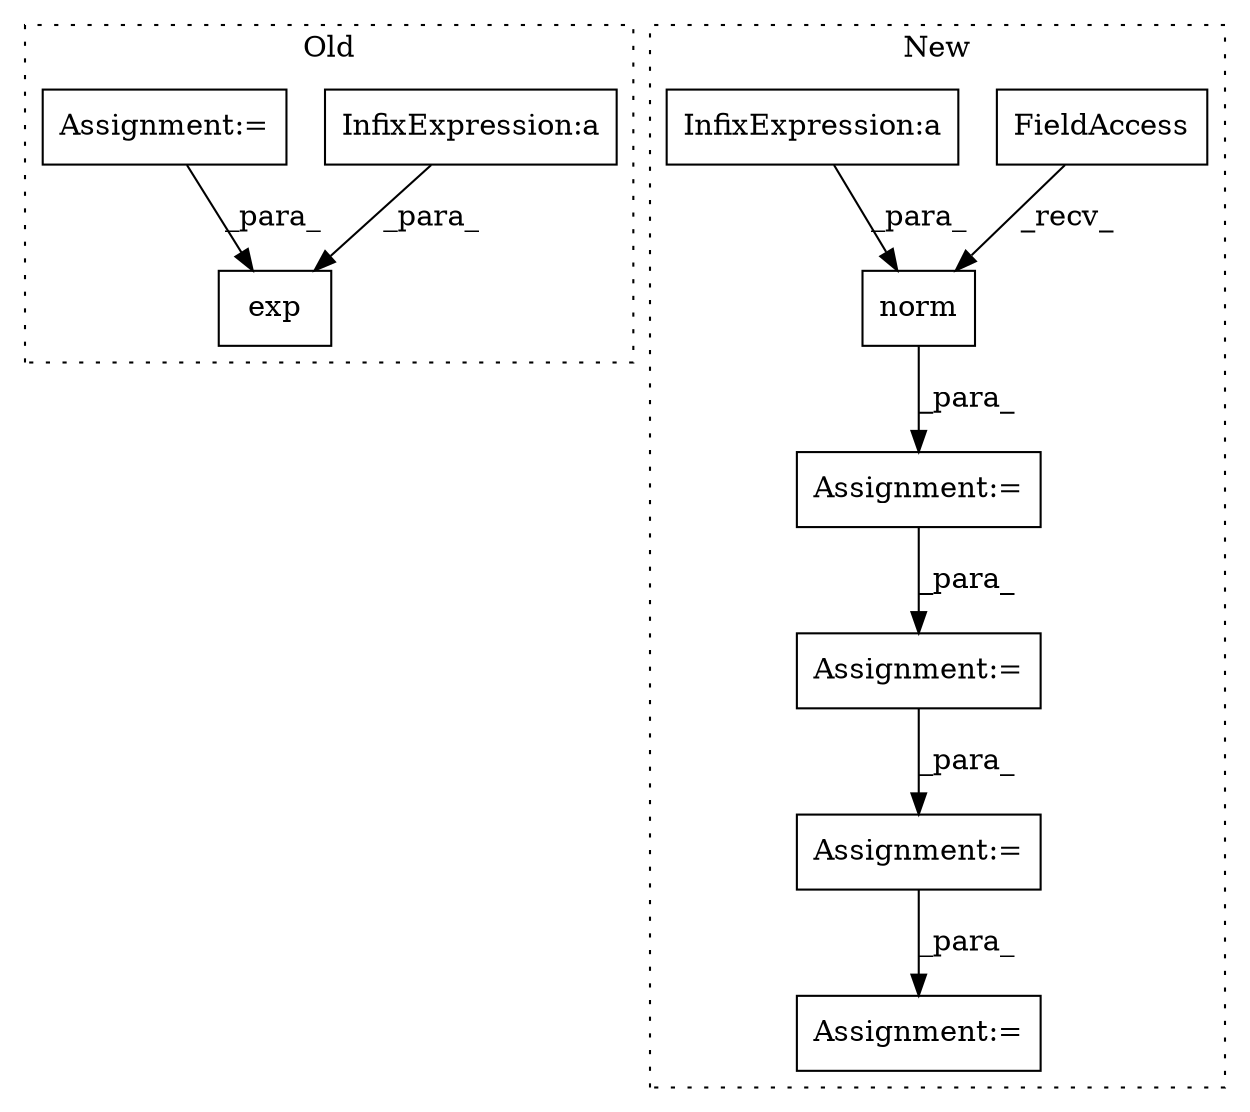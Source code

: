 digraph G {
subgraph cluster0 {
1 [label="exp" a="32" s="1514,1544" l="4,1" shape="box"];
6 [label="InfixExpression:a" a="27" s="1442" l="3" shape="box"];
7 [label="Assignment:=" a="7" s="1230" l="8" shape="box"];
label = "Old";
style="dotted";
}
subgraph cluster1 {
2 [label="norm" a="32" s="6206,6220" l="5,1" shape="box"];
3 [label="Assignment:=" a="7" s="6575" l="1" shape="box"];
4 [label="FieldAccess" a="22" s="6181" l="9" shape="box"];
5 [label="InfixExpression:a" a="27" s="6091" l="3" shape="box"];
8 [label="Assignment:=" a="7" s="6234" l="1" shape="box"];
9 [label="Assignment:=" a="7" s="6678" l="1" shape="box"];
10 [label="Assignment:=" a="7" s="6304" l="1" shape="box"];
label = "New";
style="dotted";
}
2 -> 8 [label="_para_"];
3 -> 9 [label="_para_"];
4 -> 2 [label="_recv_"];
5 -> 2 [label="_para_"];
6 -> 1 [label="_para_"];
7 -> 1 [label="_para_"];
8 -> 10 [label="_para_"];
10 -> 3 [label="_para_"];
}